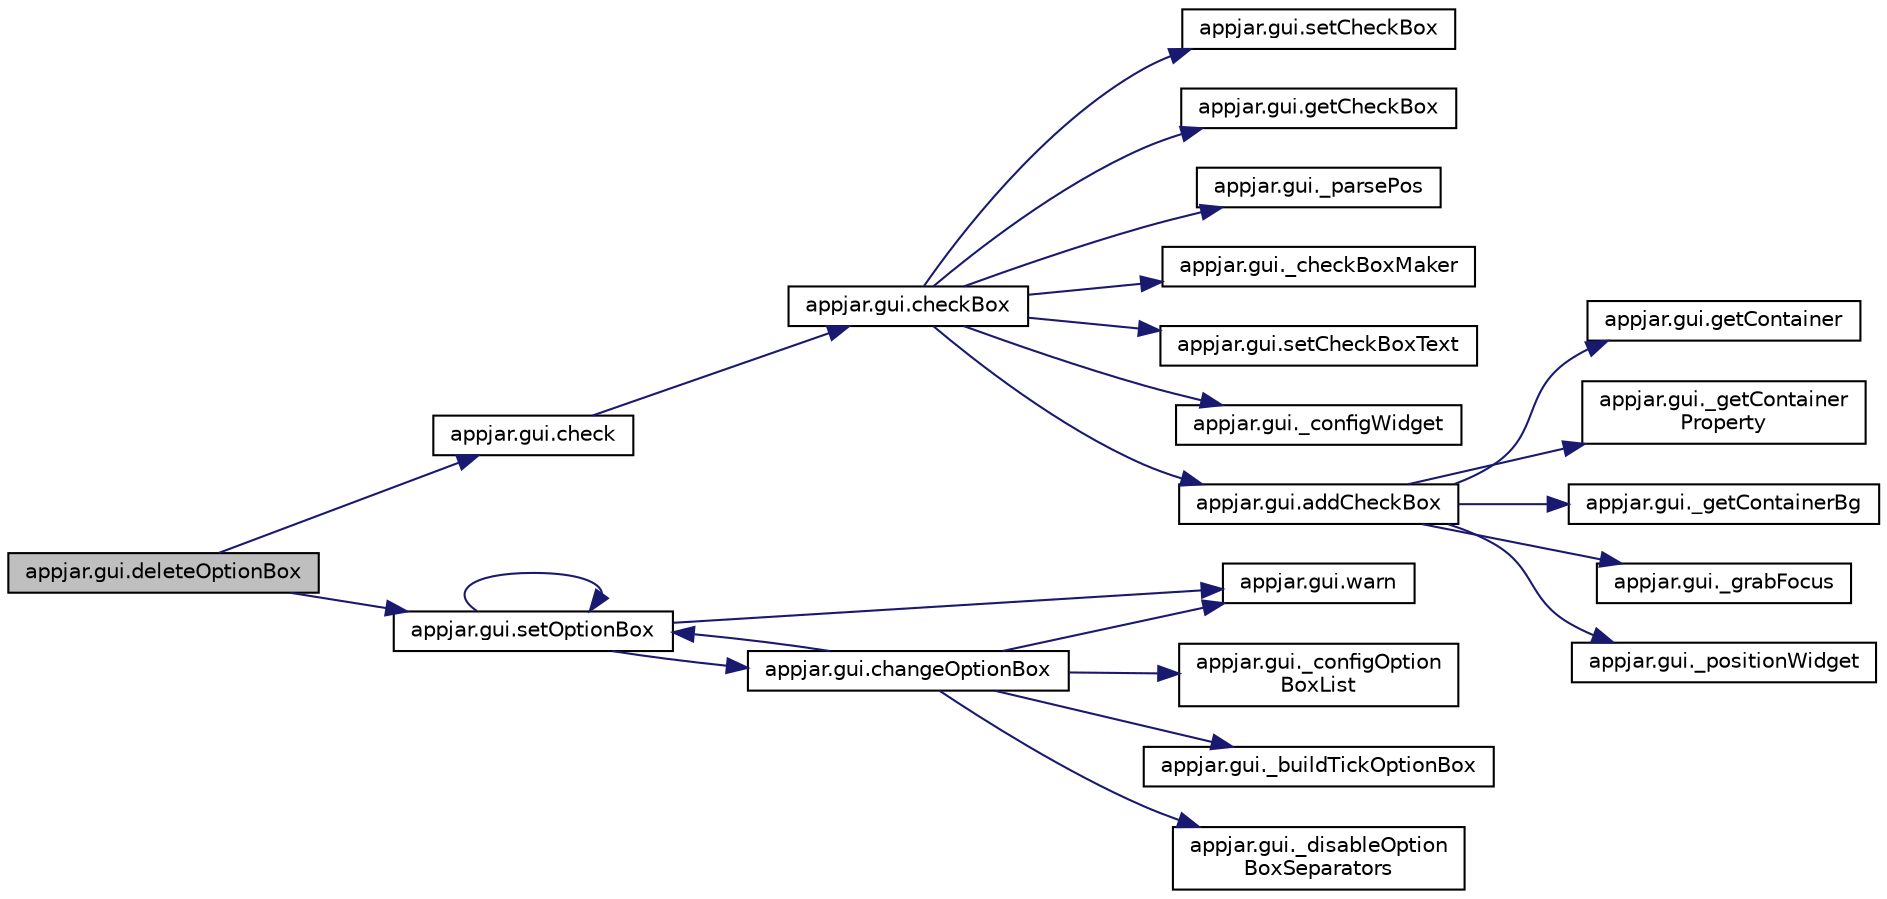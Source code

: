 digraph "appjar.gui.deleteOptionBox"
{
  edge [fontname="Helvetica",fontsize="10",labelfontname="Helvetica",labelfontsize="10"];
  node [fontname="Helvetica",fontsize="10",shape=record];
  rankdir="LR";
  Node1246 [label="appjar.gui.deleteOptionBox",height=0.2,width=0.4,color="black", fillcolor="grey75", style="filled", fontcolor="black"];
  Node1246 -> Node1247 [color="midnightblue",fontsize="10",style="solid",fontname="Helvetica"];
  Node1247 [label="appjar.gui.check",height=0.2,width=0.4,color="black", fillcolor="white", style="filled",URL="$classappjar_1_1gui.html#a19ebba5d0f738981a6d3210a88d20dbc"];
  Node1247 -> Node1248 [color="midnightblue",fontsize="10",style="solid",fontname="Helvetica"];
  Node1248 [label="appjar.gui.checkBox",height=0.2,width=0.4,color="black", fillcolor="white", style="filled",URL="$classappjar_1_1gui.html#a88b585699e7e9d95175900d31961112d"];
  Node1248 -> Node1249 [color="midnightblue",fontsize="10",style="solid",fontname="Helvetica"];
  Node1249 [label="appjar.gui.setCheckBox",height=0.2,width=0.4,color="black", fillcolor="white", style="filled",URL="$classappjar_1_1gui.html#a4af955974473127c2bec7749b1c123c3"];
  Node1248 -> Node1250 [color="midnightblue",fontsize="10",style="solid",fontname="Helvetica"];
  Node1250 [label="appjar.gui.getCheckBox",height=0.2,width=0.4,color="black", fillcolor="white", style="filled",URL="$classappjar_1_1gui.html#a1c08bb4ed7a20a9a540ac7ce370eb236"];
  Node1248 -> Node1251 [color="midnightblue",fontsize="10",style="solid",fontname="Helvetica"];
  Node1251 [label="appjar.gui._parsePos",height=0.2,width=0.4,color="black", fillcolor="white", style="filled",URL="$classappjar_1_1gui.html#a8174359ccd50269f6c9f63f00cbb9d7e",tooltip="FUNCTIONS for labels. "];
  Node1248 -> Node1252 [color="midnightblue",fontsize="10",style="solid",fontname="Helvetica"];
  Node1252 [label="appjar.gui._checkBoxMaker",height=0.2,width=0.4,color="black", fillcolor="white", style="filled",URL="$classappjar_1_1gui.html#a45ff6b2e049f7dbda427857cbc1778f5"];
  Node1248 -> Node1253 [color="midnightblue",fontsize="10",style="solid",fontname="Helvetica"];
  Node1253 [label="appjar.gui.setCheckBoxText",height=0.2,width=0.4,color="black", fillcolor="white", style="filled",URL="$classappjar_1_1gui.html#a0a94a7366ee08f746bfc0ee79fa28414"];
  Node1248 -> Node1254 [color="midnightblue",fontsize="10",style="solid",fontname="Helvetica"];
  Node1254 [label="appjar.gui._configWidget",height=0.2,width=0.4,color="black", fillcolor="white", style="filled",URL="$classappjar_1_1gui.html#ac54e9af2a9e7a18f87f0ffafbd156353"];
  Node1248 -> Node1255 [color="midnightblue",fontsize="10",style="solid",fontname="Helvetica"];
  Node1255 [label="appjar.gui.addCheckBox",height=0.2,width=0.4,color="black", fillcolor="white", style="filled",URL="$classappjar_1_1gui.html#a65dadc504c218227cf826fccaa795b89"];
  Node1255 -> Node1256 [color="midnightblue",fontsize="10",style="solid",fontname="Helvetica"];
  Node1256 [label="appjar.gui.getContainer",height=0.2,width=0.4,color="black", fillcolor="white", style="filled",URL="$classappjar_1_1gui.html#a2e8ea27bae5f6758257be218c8279b56"];
  Node1255 -> Node1257 [color="midnightblue",fontsize="10",style="solid",fontname="Helvetica"];
  Node1257 [label="appjar.gui._getContainer\lProperty",height=0.2,width=0.4,color="black", fillcolor="white", style="filled",URL="$classappjar_1_1gui.html#aa5d65e2282cfbe0a4b963b369e7d4e51"];
  Node1255 -> Node1258 [color="midnightblue",fontsize="10",style="solid",fontname="Helvetica"];
  Node1258 [label="appjar.gui._getContainerBg",height=0.2,width=0.4,color="black", fillcolor="white", style="filled",URL="$classappjar_1_1gui.html#a120b8d0d6e0b536ac8735df1ffefd37a"];
  Node1255 -> Node1259 [color="midnightblue",fontsize="10",style="solid",fontname="Helvetica"];
  Node1259 [label="appjar.gui._grabFocus",height=0.2,width=0.4,color="black", fillcolor="white", style="filled",URL="$classappjar_1_1gui.html#a955fd18aaabc99392cfdbf7809a862de"];
  Node1255 -> Node1260 [color="midnightblue",fontsize="10",style="solid",fontname="Helvetica"];
  Node1260 [label="appjar.gui._positionWidget",height=0.2,width=0.4,color="black", fillcolor="white", style="filled",URL="$classappjar_1_1gui.html#a073b1298767aeb92dd77b77cb6000e8c"];
  Node1246 -> Node1261 [color="midnightblue",fontsize="10",style="solid",fontname="Helvetica"];
  Node1261 [label="appjar.gui.setOptionBox",height=0.2,width=0.4,color="black", fillcolor="white", style="filled",URL="$classappjar_1_1gui.html#a1265f35528c0da179bf0ef8568fdf463"];
  Node1261 -> Node1262 [color="midnightblue",fontsize="10",style="solid",fontname="Helvetica"];
  Node1262 [label="appjar.gui.warn",height=0.2,width=0.4,color="black", fillcolor="white", style="filled",URL="$classappjar_1_1gui.html#a3ab0139430263b1913b4078cf34e7098"];
  Node1261 -> Node1263 [color="midnightblue",fontsize="10",style="solid",fontname="Helvetica"];
  Node1263 [label="appjar.gui.changeOptionBox",height=0.2,width=0.4,color="black", fillcolor="white", style="filled",URL="$classappjar_1_1gui.html#a974171d577bb5819246fb5c15c1e4fa8"];
  Node1263 -> Node1264 [color="midnightblue",fontsize="10",style="solid",fontname="Helvetica"];
  Node1264 [label="appjar.gui._configOption\lBoxList",height=0.2,width=0.4,color="black", fillcolor="white", style="filled",URL="$classappjar_1_1gui.html#adf8f2708fccc3dd7aabf89a51b99c84a"];
  Node1263 -> Node1262 [color="midnightblue",fontsize="10",style="solid",fontname="Helvetica"];
  Node1263 -> Node1265 [color="midnightblue",fontsize="10",style="solid",fontname="Helvetica"];
  Node1265 [label="appjar.gui._buildTickOptionBox",height=0.2,width=0.4,color="black", fillcolor="white", style="filled",URL="$classappjar_1_1gui.html#a2972ad12f09ae0257127f51a7fa3b214"];
  Node1263 -> Node1266 [color="midnightblue",fontsize="10",style="solid",fontname="Helvetica"];
  Node1266 [label="appjar.gui._disableOption\lBoxSeparators",height=0.2,width=0.4,color="black", fillcolor="white", style="filled",URL="$classappjar_1_1gui.html#a37d662a79a1c51f5a89cabec8c2600e9"];
  Node1263 -> Node1261 [color="midnightblue",fontsize="10",style="solid",fontname="Helvetica"];
  Node1261 -> Node1261 [color="midnightblue",fontsize="10",style="solid",fontname="Helvetica"];
}
